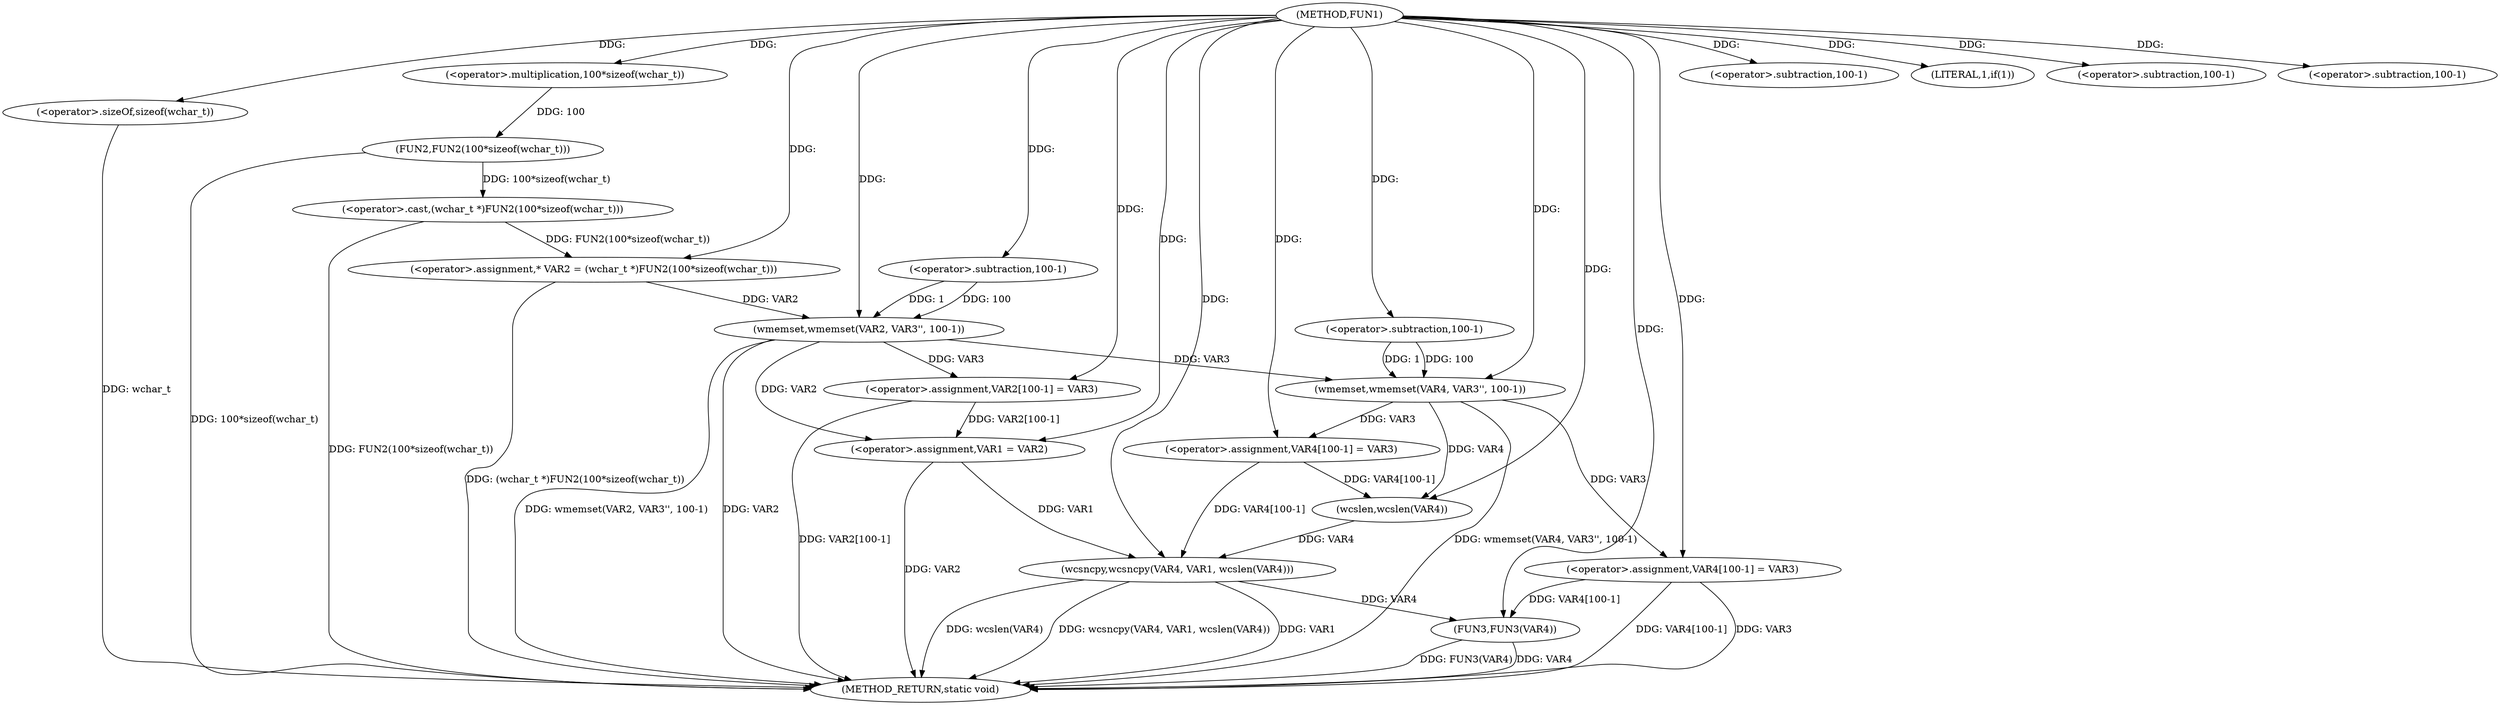 digraph FUN1 {  
"1000100" [label = "(METHOD,FUN1)" ]
"1000161" [label = "(METHOD_RETURN,static void)" ]
"1000104" [label = "(<operator>.assignment,* VAR2 = (wchar_t *)FUN2(100*sizeof(wchar_t)))" ]
"1000106" [label = "(<operator>.cast,(wchar_t *)FUN2(100*sizeof(wchar_t)))" ]
"1000108" [label = "(FUN2,FUN2(100*sizeof(wchar_t)))" ]
"1000109" [label = "(<operator>.multiplication,100*sizeof(wchar_t))" ]
"1000111" [label = "(<operator>.sizeOf,sizeof(wchar_t))" ]
"1000113" [label = "(wmemset,wmemset(VAR2, VAR3'', 100-1))" ]
"1000116" [label = "(<operator>.subtraction,100-1)" ]
"1000119" [label = "(<operator>.assignment,VAR2[100-1] = VAR3)" ]
"1000122" [label = "(<operator>.subtraction,100-1)" ]
"1000127" [label = "(LITERAL,1,if(1))" ]
"1000129" [label = "(<operator>.assignment,VAR1 = VAR2)" ]
"1000134" [label = "(wmemset,wmemset(VAR4, VAR3'', 100-1))" ]
"1000137" [label = "(<operator>.subtraction,100-1)" ]
"1000140" [label = "(<operator>.assignment,VAR4[100-1] = VAR3)" ]
"1000143" [label = "(<operator>.subtraction,100-1)" ]
"1000147" [label = "(wcsncpy,wcsncpy(VAR4, VAR1, wcslen(VAR4)))" ]
"1000150" [label = "(wcslen,wcslen(VAR4))" ]
"1000152" [label = "(<operator>.assignment,VAR4[100-1] = VAR3)" ]
"1000155" [label = "(<operator>.subtraction,100-1)" ]
"1000159" [label = "(FUN3,FUN3(VAR4))" ]
  "1000159" -> "1000161"  [ label = "DDG: FUN3(VAR4)"] 
  "1000106" -> "1000161"  [ label = "DDG: FUN2(100*sizeof(wchar_t))"] 
  "1000147" -> "1000161"  [ label = "DDG: VAR1"] 
  "1000152" -> "1000161"  [ label = "DDG: VAR4[100-1]"] 
  "1000111" -> "1000161"  [ label = "DDG: wchar_t"] 
  "1000147" -> "1000161"  [ label = "DDG: wcslen(VAR4)"] 
  "1000129" -> "1000161"  [ label = "DDG: VAR2"] 
  "1000113" -> "1000161"  [ label = "DDG: VAR2"] 
  "1000159" -> "1000161"  [ label = "DDG: VAR4"] 
  "1000152" -> "1000161"  [ label = "DDG: VAR3"] 
  "1000134" -> "1000161"  [ label = "DDG: wmemset(VAR4, VAR3'', 100-1)"] 
  "1000113" -> "1000161"  [ label = "DDG: wmemset(VAR2, VAR3'', 100-1)"] 
  "1000119" -> "1000161"  [ label = "DDG: VAR2[100-1]"] 
  "1000147" -> "1000161"  [ label = "DDG: wcsncpy(VAR4, VAR1, wcslen(VAR4))"] 
  "1000104" -> "1000161"  [ label = "DDG: (wchar_t *)FUN2(100*sizeof(wchar_t))"] 
  "1000108" -> "1000161"  [ label = "DDG: 100*sizeof(wchar_t)"] 
  "1000106" -> "1000104"  [ label = "DDG: FUN2(100*sizeof(wchar_t))"] 
  "1000100" -> "1000104"  [ label = "DDG: "] 
  "1000108" -> "1000106"  [ label = "DDG: 100*sizeof(wchar_t)"] 
  "1000109" -> "1000108"  [ label = "DDG: 100"] 
  "1000100" -> "1000109"  [ label = "DDG: "] 
  "1000100" -> "1000111"  [ label = "DDG: "] 
  "1000104" -> "1000113"  [ label = "DDG: VAR2"] 
  "1000100" -> "1000113"  [ label = "DDG: "] 
  "1000116" -> "1000113"  [ label = "DDG: 100"] 
  "1000116" -> "1000113"  [ label = "DDG: 1"] 
  "1000100" -> "1000116"  [ label = "DDG: "] 
  "1000113" -> "1000119"  [ label = "DDG: VAR3"] 
  "1000100" -> "1000119"  [ label = "DDG: "] 
  "1000100" -> "1000122"  [ label = "DDG: "] 
  "1000100" -> "1000127"  [ label = "DDG: "] 
  "1000113" -> "1000129"  [ label = "DDG: VAR2"] 
  "1000119" -> "1000129"  [ label = "DDG: VAR2[100-1]"] 
  "1000100" -> "1000129"  [ label = "DDG: "] 
  "1000100" -> "1000134"  [ label = "DDG: "] 
  "1000113" -> "1000134"  [ label = "DDG: VAR3"] 
  "1000137" -> "1000134"  [ label = "DDG: 100"] 
  "1000137" -> "1000134"  [ label = "DDG: 1"] 
  "1000100" -> "1000137"  [ label = "DDG: "] 
  "1000134" -> "1000140"  [ label = "DDG: VAR3"] 
  "1000100" -> "1000140"  [ label = "DDG: "] 
  "1000100" -> "1000143"  [ label = "DDG: "] 
  "1000150" -> "1000147"  [ label = "DDG: VAR4"] 
  "1000140" -> "1000147"  [ label = "DDG: VAR4[100-1]"] 
  "1000100" -> "1000147"  [ label = "DDG: "] 
  "1000129" -> "1000147"  [ label = "DDG: VAR1"] 
  "1000140" -> "1000150"  [ label = "DDG: VAR4[100-1]"] 
  "1000134" -> "1000150"  [ label = "DDG: VAR4"] 
  "1000100" -> "1000150"  [ label = "DDG: "] 
  "1000100" -> "1000152"  [ label = "DDG: "] 
  "1000134" -> "1000152"  [ label = "DDG: VAR3"] 
  "1000100" -> "1000155"  [ label = "DDG: "] 
  "1000147" -> "1000159"  [ label = "DDG: VAR4"] 
  "1000152" -> "1000159"  [ label = "DDG: VAR4[100-1]"] 
  "1000100" -> "1000159"  [ label = "DDG: "] 
}
